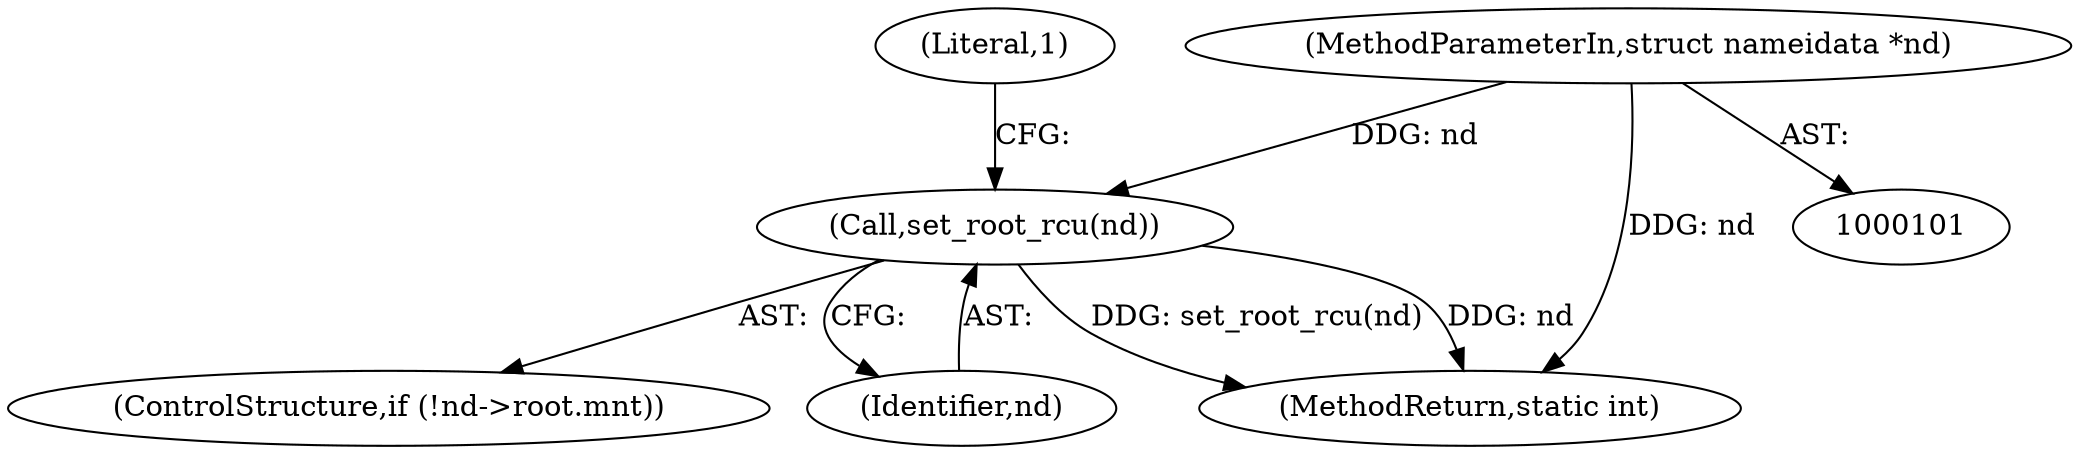 digraph "0_linux_397d425dc26da728396e66d392d5dcb8dac30c37_0@pointer" {
"1000117" [label="(Call,set_root_rcu(nd))"];
"1000102" [label="(MethodParameterIn,struct nameidata *nd)"];
"1000102" [label="(MethodParameterIn,struct nameidata *nd)"];
"1000117" [label="(Call,set_root_rcu(nd))"];
"1000110" [label="(ControlStructure,if (!nd->root.mnt))"];
"1000118" [label="(Identifier,nd)"];
"1000120" [label="(Literal,1)"];
"1000385" [label="(MethodReturn,static int)"];
"1000117" -> "1000110"  [label="AST: "];
"1000117" -> "1000118"  [label="CFG: "];
"1000118" -> "1000117"  [label="AST: "];
"1000120" -> "1000117"  [label="CFG: "];
"1000117" -> "1000385"  [label="DDG: set_root_rcu(nd)"];
"1000117" -> "1000385"  [label="DDG: nd"];
"1000102" -> "1000117"  [label="DDG: nd"];
"1000102" -> "1000101"  [label="AST: "];
"1000102" -> "1000385"  [label="DDG: nd"];
}
